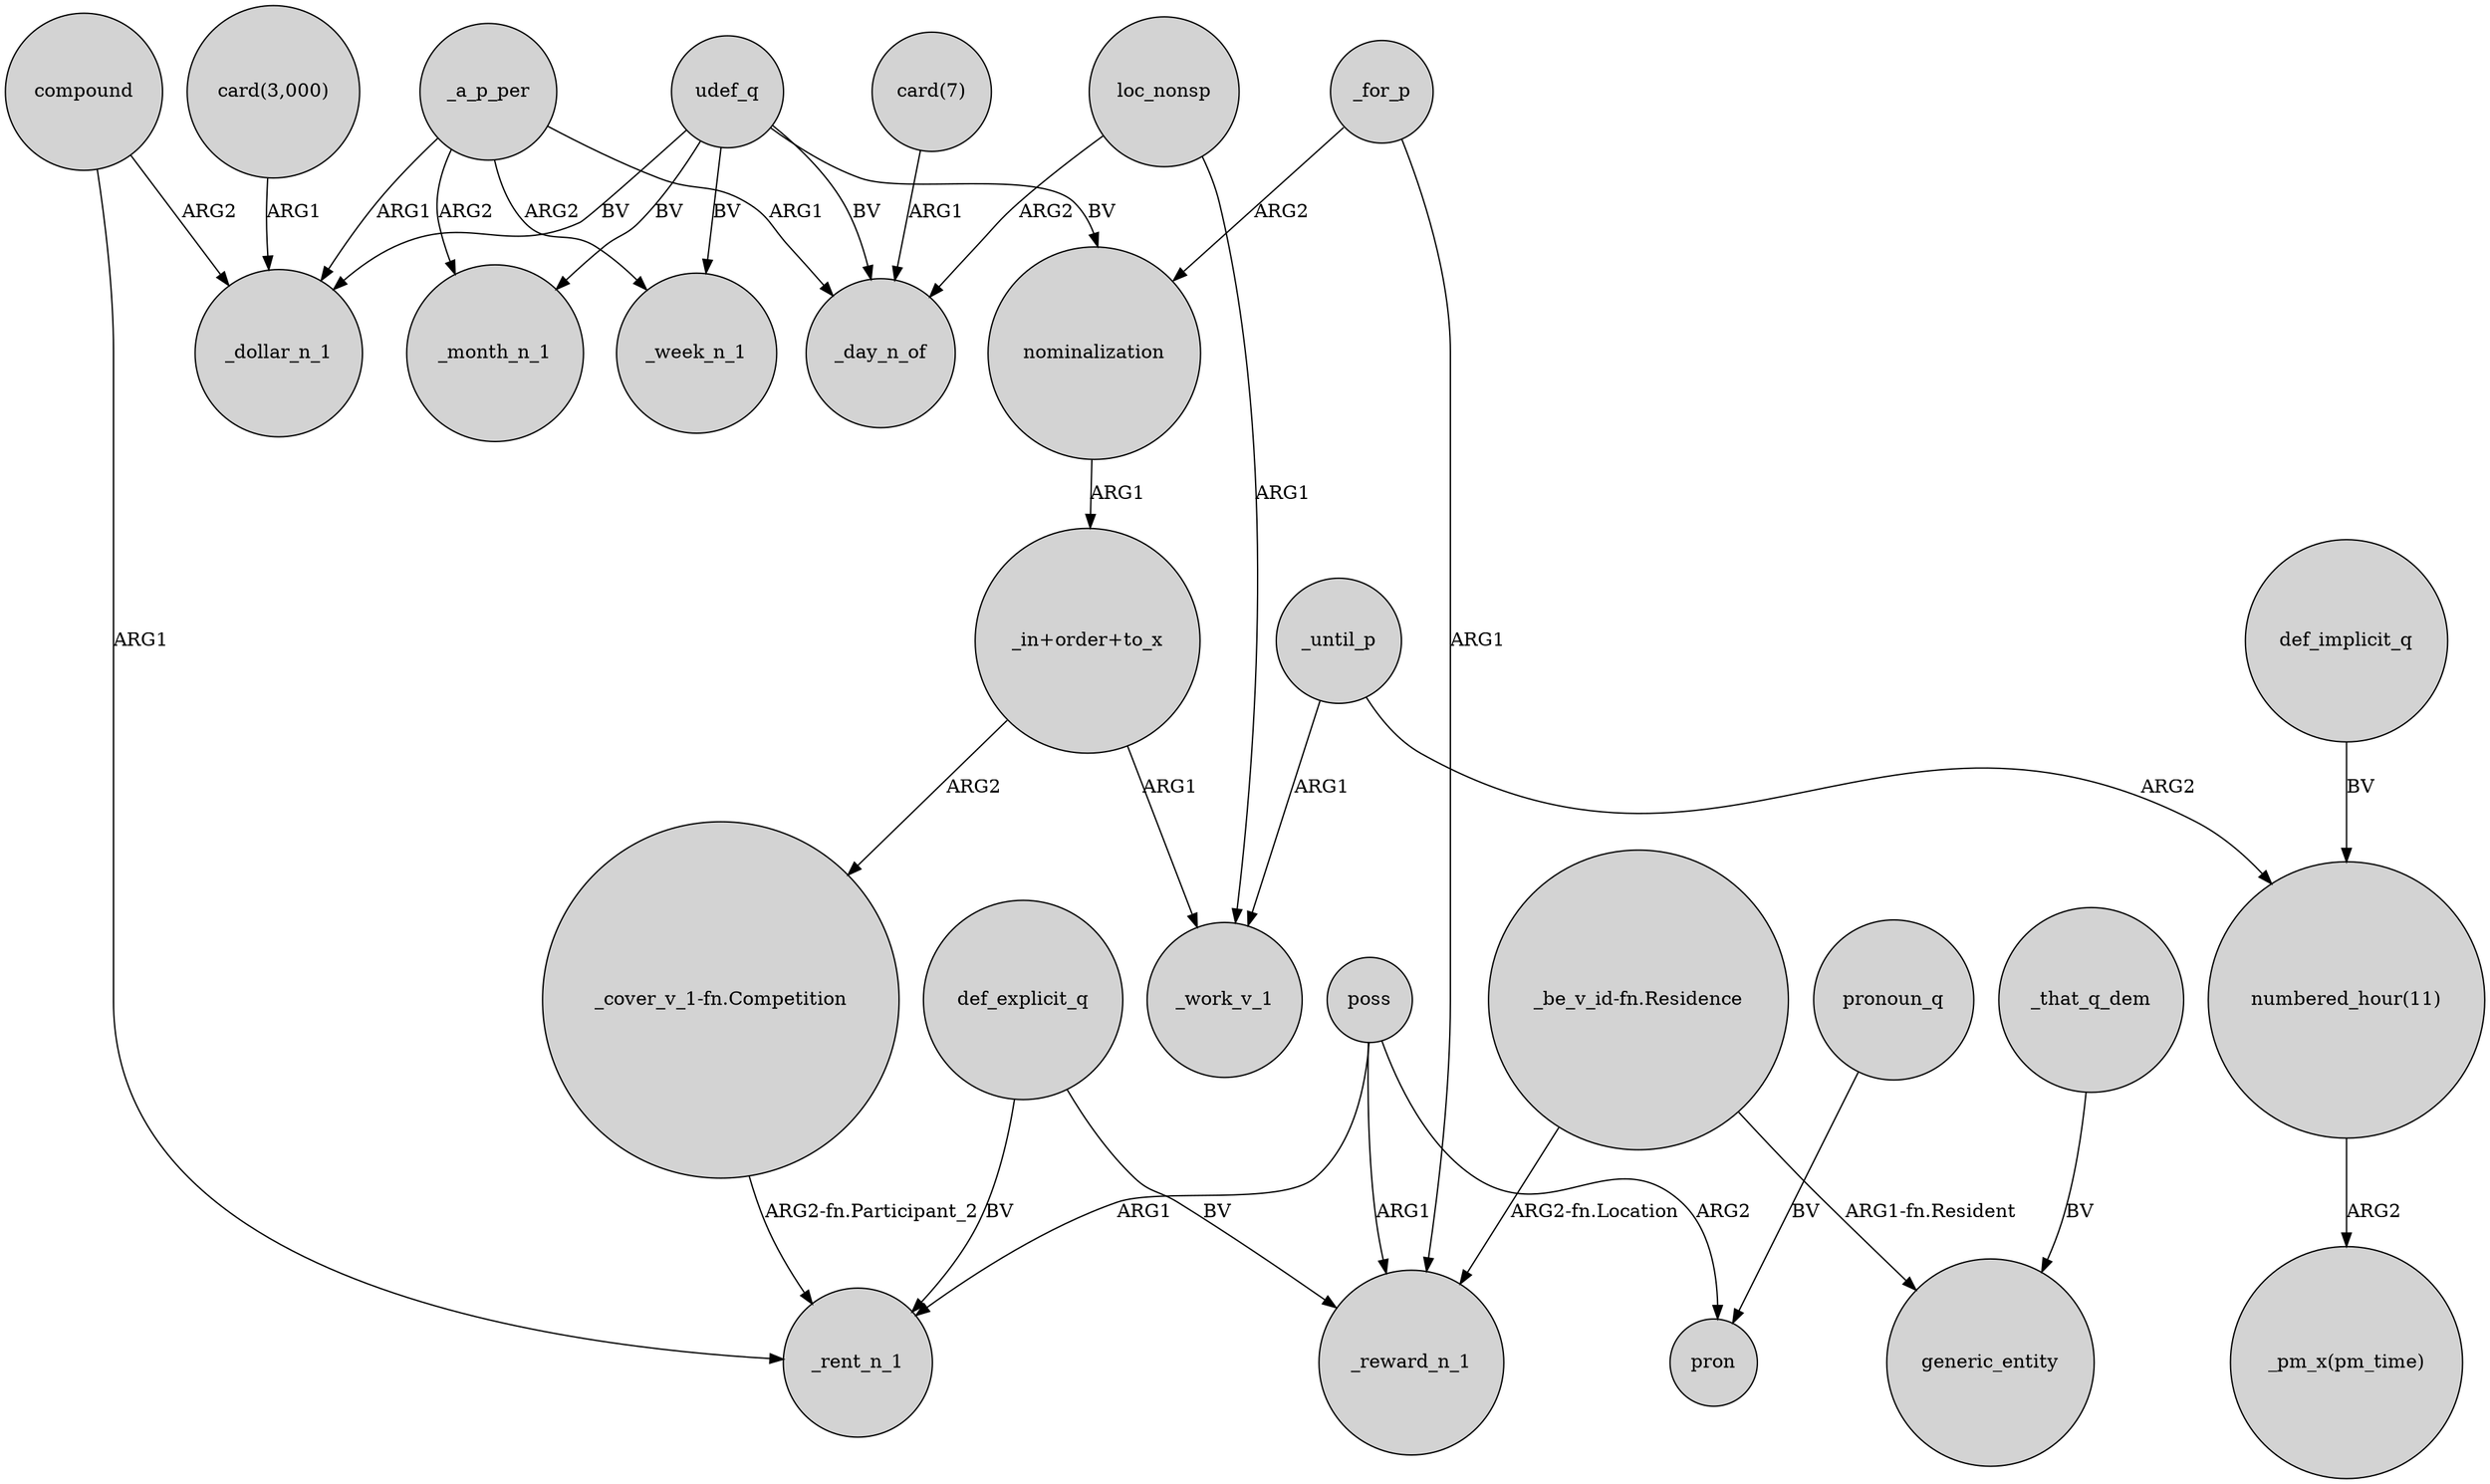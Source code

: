 digraph {
	node [shape=circle style=filled]
	udef_q -> _month_n_1 [label=BV]
	"numbered_hour(11)" -> "_pm_x(pm_time)" [label=ARG2]
	nominalization -> "_in+order+to_x" [label=ARG1]
	_until_p -> _work_v_1 [label=ARG1]
	_for_p -> _reward_n_1 [label=ARG1]
	_until_p -> "numbered_hour(11)" [label=ARG2]
	udef_q -> nominalization [label=BV]
	compound -> _dollar_n_1 [label=ARG2]
	"card(3,000)" -> _dollar_n_1 [label=ARG1]
	_a_p_per -> _day_n_of [label=ARG1]
	pronoun_q -> pron [label=BV]
	def_explicit_q -> _reward_n_1 [label=BV]
	udef_q -> _day_n_of [label=BV]
	udef_q -> _week_n_1 [label=BV]
	poss -> pron [label=ARG2]
	poss -> _rent_n_1 [label=ARG1]
	loc_nonsp -> _work_v_1 [label=ARG1]
	_a_p_per -> _month_n_1 [label=ARG2]
	poss -> _reward_n_1 [label=ARG1]
	_a_p_per -> _week_n_1 [label=ARG2]
	udef_q -> _dollar_n_1 [label=BV]
	_for_p -> nominalization [label=ARG2]
	def_implicit_q -> "numbered_hour(11)" [label=BV]
	_a_p_per -> _dollar_n_1 [label=ARG1]
	"_in+order+to_x" -> _work_v_1 [label=ARG1]
	"card(7)" -> _day_n_of [label=ARG1]
	def_explicit_q -> _rent_n_1 [label=BV]
	_that_q_dem -> generic_entity [label=BV]
	"_in+order+to_x" -> "_cover_v_1-fn.Competition" [label=ARG2]
	compound -> _rent_n_1 [label=ARG1]
	loc_nonsp -> _day_n_of [label=ARG2]
	"_be_v_id-fn.Residence" -> generic_entity [label="ARG1-fn.Resident"]
	"_cover_v_1-fn.Competition" -> _rent_n_1 [label="ARG2-fn.Participant_2"]
	"_be_v_id-fn.Residence" -> _reward_n_1 [label="ARG2-fn.Location"]
}
